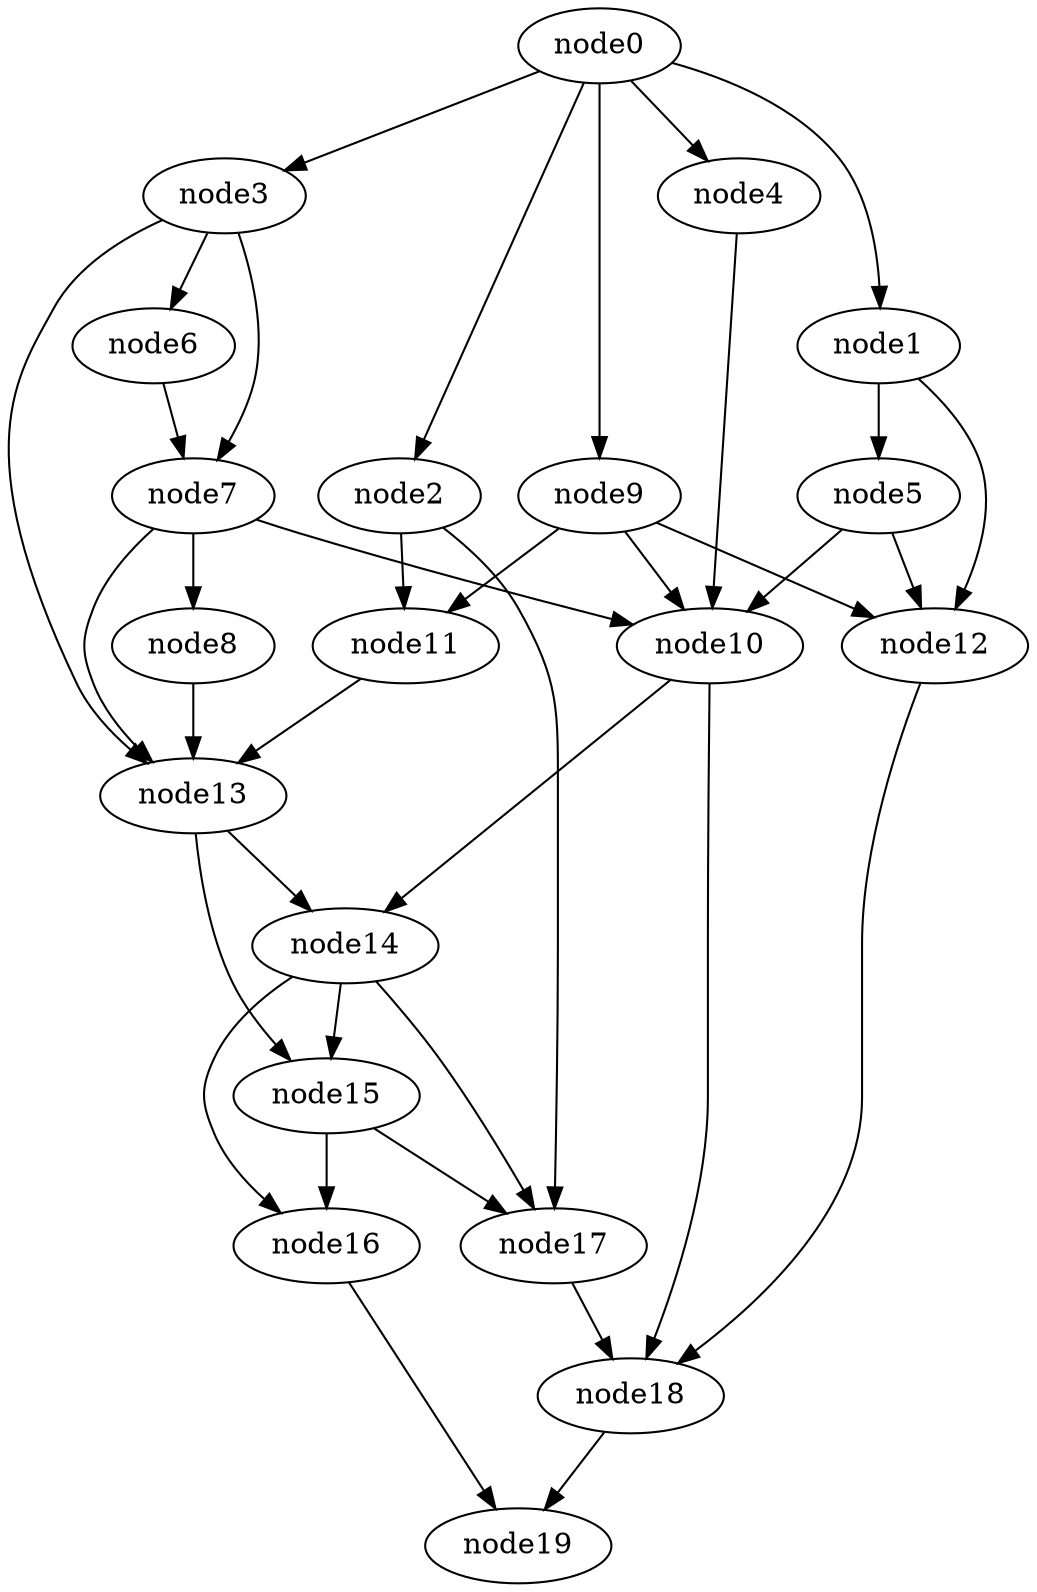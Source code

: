 digraph g{
	node19
	node18 -> node19
	node17 -> node18
	node16 -> node19
	node15 -> node17
	node15 -> node16
	node14 -> node17
	node14 -> node16
	node14 -> node15
	node13 -> node15
	node13 -> node14
	node12 -> node18
	node11 -> node13
	node10 -> node18
	node10 -> node14
	node9 -> node12
	node9 -> node11
	node9 -> node10
	node8 -> node13
	node7 -> node13
	node7 -> node10
	node7 -> node8
	node6 -> node7
	node5 -> node12
	node5 -> node10
	node4 -> node10
	node3 -> node13
	node3 -> node7
	node3 -> node6
	node2 -> node17
	node2 -> node11
	node1 -> node12
	node1 -> node5
	node0 -> node9
	node0 -> node4
	node0 -> node3
	node0 -> node2
	node0 -> node1
}
